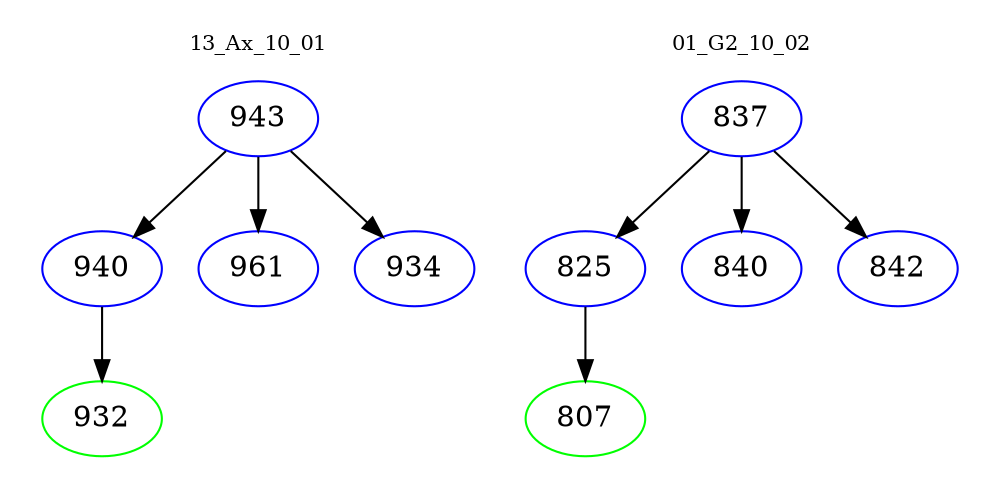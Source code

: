 digraph{
subgraph cluster_0 {
color = white
label = "13_Ax_10_01";
fontsize=10;
T0_943 [label="943", color="blue"]
T0_943 -> T0_940 [color="black"]
T0_940 [label="940", color="blue"]
T0_940 -> T0_932 [color="black"]
T0_932 [label="932", color="green"]
T0_943 -> T0_961 [color="black"]
T0_961 [label="961", color="blue"]
T0_943 -> T0_934 [color="black"]
T0_934 [label="934", color="blue"]
}
subgraph cluster_1 {
color = white
label = "01_G2_10_02";
fontsize=10;
T1_837 [label="837", color="blue"]
T1_837 -> T1_825 [color="black"]
T1_825 [label="825", color="blue"]
T1_825 -> T1_807 [color="black"]
T1_807 [label="807", color="green"]
T1_837 -> T1_840 [color="black"]
T1_840 [label="840", color="blue"]
T1_837 -> T1_842 [color="black"]
T1_842 [label="842", color="blue"]
}
}

